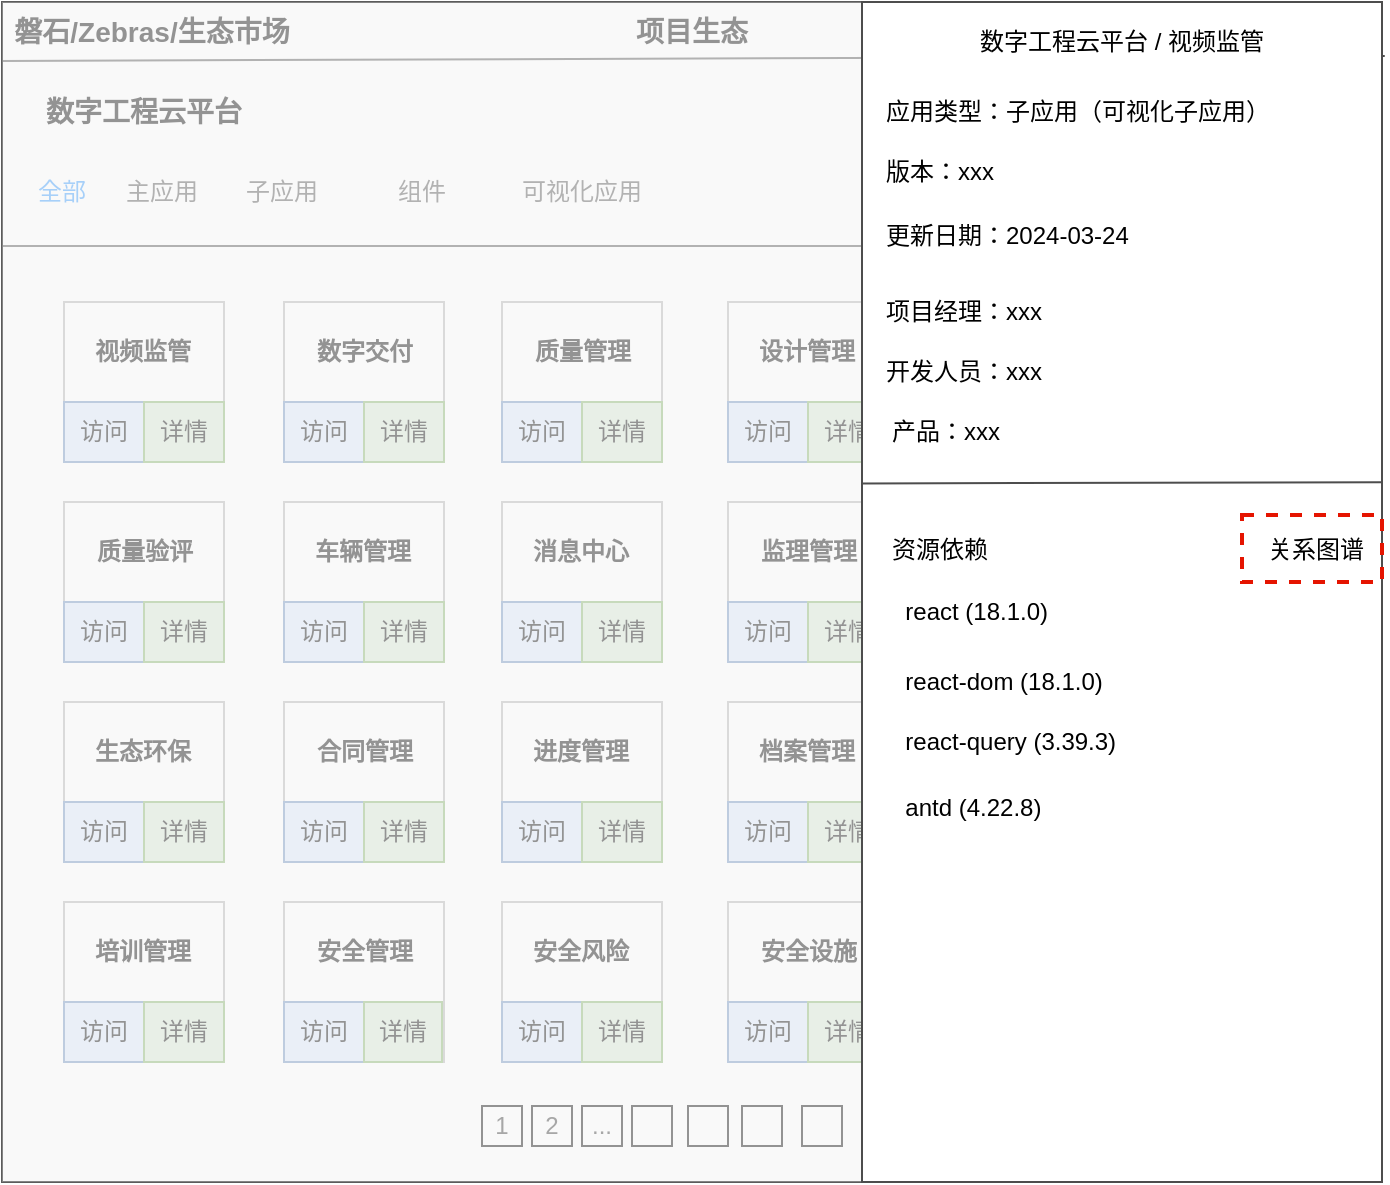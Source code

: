 <mxfile version="23.1.5" type="github">
  <diagram name="第 1 页" id="HMsFE6RniBmFMQwX7OuL">
    <mxGraphModel dx="1325" dy="739" grid="1" gridSize="10" guides="1" tooltips="1" connect="1" arrows="1" fold="1" page="1" pageScale="1" pageWidth="827" pageHeight="1169" math="0" shadow="0">
      <root>
        <mxCell id="0" />
        <mxCell id="1" parent="0" />
        <mxCell id="aMEDheZQiafsRFQI8HD_-119" value="" style="rounded=0;whiteSpace=wrap;html=1;fillColor=none;strokeColor=#4D4D4D;shadow=0;" vertex="1" parent="1">
          <mxGeometry x="70" y="150" width="690" height="590" as="geometry" />
        </mxCell>
        <mxCell id="aMEDheZQiafsRFQI8HD_-120" value="" style="rounded=0;whiteSpace=wrap;html=1;fillColor=none;strokeColor=#4D4D4D;shadow=0;" vertex="1" parent="1">
          <mxGeometry x="70" y="272" width="690" height="468" as="geometry" />
        </mxCell>
        <mxCell id="aMEDheZQiafsRFQI8HD_-121" value="数字工程云平台" style="text;html=1;align=left;verticalAlign=middle;whiteSpace=wrap;rounded=0;shadow=0;fontSize=14;fontStyle=1;" vertex="1" parent="1">
          <mxGeometry x="90" y="190" width="210" height="30" as="geometry" />
        </mxCell>
        <mxCell id="aMEDheZQiafsRFQI8HD_-122" value="项目生态" style="text;html=1;align=center;verticalAlign=middle;whiteSpace=wrap;rounded=0;fontSize=14;fontStyle=1;shadow=0;" vertex="1" parent="1">
          <mxGeometry x="385" y="150" width="60" height="30" as="geometry" />
        </mxCell>
        <mxCell id="aMEDheZQiafsRFQI8HD_-123" value="磐石/Zebras/生态市场" style="text;html=1;align=center;verticalAlign=middle;whiteSpace=wrap;rounded=0;fontSize=14;fontStyle=1;shadow=0;" vertex="1" parent="1">
          <mxGeometry x="70" y="150" width="150" height="30" as="geometry" />
        </mxCell>
        <mxCell id="aMEDheZQiafsRFQI8HD_-124" value="&lt;font color=&quot;#4d4d4d&quot;&gt;&amp;nbsp;输入应用名称检索&lt;/font&gt;" style="text;html=1;align=left;verticalAlign=middle;whiteSpace=wrap;rounded=0;strokeColor=#B3B3B3;shadow=0;" vertex="1" parent="1">
          <mxGeometry x="590" y="344" width="160" height="30" as="geometry" />
        </mxCell>
        <mxCell id="aMEDheZQiafsRFQI8HD_-125" value="全部" style="text;html=1;align=center;verticalAlign=middle;whiteSpace=wrap;rounded=0;fontColor=#3399FF;shadow=0;" vertex="1" parent="1">
          <mxGeometry x="70" y="230" width="60" height="30" as="geometry" />
        </mxCell>
        <mxCell id="aMEDheZQiafsRFQI8HD_-126" value="主应用" style="text;html=1;align=center;verticalAlign=middle;whiteSpace=wrap;rounded=0;fontColor=#4D4D4D;shadow=0;" vertex="1" parent="1">
          <mxGeometry x="130" y="230" width="40" height="30" as="geometry" />
        </mxCell>
        <mxCell id="aMEDheZQiafsRFQI8HD_-127" value="&lt;font&gt;子应用&lt;/font&gt;" style="text;html=1;align=center;verticalAlign=middle;whiteSpace=wrap;rounded=0;shadow=0;fontColor=#4D4D4D;" vertex="1" parent="1">
          <mxGeometry x="190" y="230" width="40" height="30" as="geometry" />
        </mxCell>
        <mxCell id="aMEDheZQiafsRFQI8HD_-128" value="&lt;font&gt;组件&lt;/font&gt;" style="text;html=1;align=center;verticalAlign=middle;whiteSpace=wrap;rounded=0;shadow=0;fontColor=#4D4D4D;" vertex="1" parent="1">
          <mxGeometry x="260" y="230" width="40" height="30" as="geometry" />
        </mxCell>
        <mxCell id="aMEDheZQiafsRFQI8HD_-129" value="&lt;font&gt;可视化应用&lt;/font&gt;" style="text;html=1;align=center;verticalAlign=middle;whiteSpace=wrap;rounded=0;shadow=0;fontColor=#4D4D4D;" vertex="1" parent="1">
          <mxGeometry x="320" y="230" width="80" height="30" as="geometry" />
        </mxCell>
        <mxCell id="aMEDheZQiafsRFQI8HD_-130" value="" style="whiteSpace=wrap;html=1;aspect=fixed;fillColor=none;shadow=0;fontColor=#333333;" vertex="1" parent="1">
          <mxGeometry x="413" y="702" width="20" height="20" as="geometry" />
        </mxCell>
        <mxCell id="aMEDheZQiafsRFQI8HD_-131" value="" style="whiteSpace=wrap;html=1;aspect=fixed;fillColor=none;shadow=0;fontColor=#333333;" vertex="1" parent="1">
          <mxGeometry x="385" y="702" width="20" height="20" as="geometry" />
        </mxCell>
        <mxCell id="aMEDheZQiafsRFQI8HD_-132" value="..." style="whiteSpace=wrap;html=1;aspect=fixed;fillColor=none;shadow=0;fontColor=#333333;" vertex="1" parent="1">
          <mxGeometry x="360" y="702" width="20" height="20" as="geometry" />
        </mxCell>
        <mxCell id="aMEDheZQiafsRFQI8HD_-133" value="2" style="whiteSpace=wrap;html=1;aspect=fixed;fillColor=none;shadow=0;fontColor=#333333;" vertex="1" parent="1">
          <mxGeometry x="335" y="702" width="20" height="20" as="geometry" />
        </mxCell>
        <mxCell id="aMEDheZQiafsRFQI8HD_-134" value="1" style="whiteSpace=wrap;html=1;aspect=fixed;fillColor=none;shadow=0;fontColor=#333333;" vertex="1" parent="1">
          <mxGeometry x="310" y="702" width="20" height="20" as="geometry" />
        </mxCell>
        <mxCell id="aMEDheZQiafsRFQI8HD_-135" value="" style="whiteSpace=wrap;html=1;aspect=fixed;fillColor=none;shadow=0;fontColor=#333333;" vertex="1" parent="1">
          <mxGeometry x="440" y="702" width="20" height="20" as="geometry" />
        </mxCell>
        <mxCell id="aMEDheZQiafsRFQI8HD_-136" value="" style="whiteSpace=wrap;html=1;aspect=fixed;fillColor=none;shadow=0;fontColor=#333333;" vertex="1" parent="1">
          <mxGeometry x="470" y="702" width="20" height="20" as="geometry" />
        </mxCell>
        <mxCell id="aMEDheZQiafsRFQI8HD_-137" value="" style="whiteSpace=wrap;html=1;aspect=fixed;fillColor=none;shadow=0;fontColor=#333333;" vertex="1" parent="1">
          <mxGeometry x="500" y="702" width="20" height="20" as="geometry" />
        </mxCell>
        <mxCell id="aMEDheZQiafsRFQI8HD_-138" value="总计 100 个应用" style="text;html=1;align=center;verticalAlign=middle;whiteSpace=wrap;rounded=0;shadow=0;fontColor=#333333;" vertex="1" parent="1">
          <mxGeometry x="540" y="697" width="110" height="30" as="geometry" />
        </mxCell>
        <mxCell id="aMEDheZQiafsRFQI8HD_-139" value="" style="endArrow=none;html=1;rounded=0;entryX=1.002;entryY=0.034;entryDx=0;entryDy=0;entryPerimeter=0;exitX=0;exitY=0.75;exitDx=0;exitDy=0;strokeColor=#4D4D4D;shadow=0;" edge="1" parent="1">
          <mxGeometry width="50" height="50" relative="1" as="geometry">
            <mxPoint x="70" y="179.5" as="sourcePoint" />
            <mxPoint x="761.38" y="177.06" as="targetPoint" />
          </mxGeometry>
        </mxCell>
        <mxCell id="aMEDheZQiafsRFQI8HD_-140" value="" style="whiteSpace=wrap;html=1;aspect=fixed;fillColor=none;strokeColor=#B3B3B3;shadow=0;" vertex="1" parent="1">
          <mxGeometry x="101" y="300" width="80" height="80" as="geometry" />
        </mxCell>
        <mxCell id="aMEDheZQiafsRFQI8HD_-141" value="" style="whiteSpace=wrap;html=1;aspect=fixed;fillColor=none;strokeColor=#B3B3B3;shadow=0;" vertex="1" parent="1">
          <mxGeometry x="211" y="300" width="80" height="80" as="geometry" />
        </mxCell>
        <mxCell id="aMEDheZQiafsRFQI8HD_-142" value="" style="whiteSpace=wrap;html=1;aspect=fixed;fillColor=none;strokeColor=#B3B3B3;shadow=0;" vertex="1" parent="1">
          <mxGeometry x="101" y="400" width="80" height="80" as="geometry" />
        </mxCell>
        <mxCell id="aMEDheZQiafsRFQI8HD_-143" value="" style="whiteSpace=wrap;html=1;aspect=fixed;fillColor=none;strokeColor=#B3B3B3;shadow=0;" vertex="1" parent="1">
          <mxGeometry x="211" y="400" width="80" height="80" as="geometry" />
        </mxCell>
        <mxCell id="aMEDheZQiafsRFQI8HD_-144" value="" style="whiteSpace=wrap;html=1;aspect=fixed;fillColor=none;strokeColor=#B3B3B3;shadow=0;" vertex="1" parent="1">
          <mxGeometry x="101" y="500" width="80" height="80" as="geometry" />
        </mxCell>
        <mxCell id="aMEDheZQiafsRFQI8HD_-145" value="" style="whiteSpace=wrap;html=1;aspect=fixed;fillColor=none;strokeColor=#B3B3B3;shadow=0;" vertex="1" parent="1">
          <mxGeometry x="101" y="600" width="80" height="80" as="geometry" />
        </mxCell>
        <mxCell id="aMEDheZQiafsRFQI8HD_-146" value="" style="whiteSpace=wrap;html=1;aspect=fixed;fillColor=none;strokeColor=#B3B3B3;shadow=0;" vertex="1" parent="1">
          <mxGeometry x="211" y="500" width="80" height="80" as="geometry" />
        </mxCell>
        <mxCell id="aMEDheZQiafsRFQI8HD_-147" value="" style="whiteSpace=wrap;html=1;aspect=fixed;fillColor=none;strokeColor=#B3B3B3;shadow=0;" vertex="1" parent="1">
          <mxGeometry x="211" y="600" width="80" height="80" as="geometry" />
        </mxCell>
        <mxCell id="aMEDheZQiafsRFQI8HD_-148" value="访问" style="rounded=0;whiteSpace=wrap;html=1;strokeColor=#6c8ebf;fillColor=#dae8fc;shadow=0;" vertex="1" parent="1">
          <mxGeometry x="101" y="350" width="40" height="30" as="geometry" />
        </mxCell>
        <mxCell id="aMEDheZQiafsRFQI8HD_-149" value="详情" style="rounded=0;whiteSpace=wrap;html=1;strokeColor=#82b366;fillColor=#d5e8d4;shadow=0;" vertex="1" parent="1">
          <mxGeometry x="141" y="350" width="40" height="30" as="geometry" />
        </mxCell>
        <mxCell id="aMEDheZQiafsRFQI8HD_-150" value="访问" style="rounded=0;whiteSpace=wrap;html=1;strokeColor=#6c8ebf;fillColor=#dae8fc;shadow=0;" vertex="1" parent="1">
          <mxGeometry x="101" y="450" width="40" height="30" as="geometry" />
        </mxCell>
        <mxCell id="aMEDheZQiafsRFQI8HD_-151" value="详情" style="rounded=0;whiteSpace=wrap;html=1;strokeColor=#82b366;fillColor=#d5e8d4;shadow=0;" vertex="1" parent="1">
          <mxGeometry x="141" y="450" width="40" height="30" as="geometry" />
        </mxCell>
        <mxCell id="aMEDheZQiafsRFQI8HD_-152" value="访问" style="rounded=0;whiteSpace=wrap;html=1;strokeColor=#6c8ebf;fillColor=#dae8fc;shadow=0;" vertex="1" parent="1">
          <mxGeometry x="101" y="550" width="40" height="30" as="geometry" />
        </mxCell>
        <mxCell id="aMEDheZQiafsRFQI8HD_-153" value="详情" style="rounded=0;whiteSpace=wrap;html=1;strokeColor=#82b366;fillColor=#d5e8d4;shadow=0;" vertex="1" parent="1">
          <mxGeometry x="141" y="550" width="40" height="30" as="geometry" />
        </mxCell>
        <mxCell id="aMEDheZQiafsRFQI8HD_-154" value="访问" style="rounded=0;whiteSpace=wrap;html=1;strokeColor=#6c8ebf;fillColor=#dae8fc;shadow=0;" vertex="1" parent="1">
          <mxGeometry x="101" y="650" width="40" height="30" as="geometry" />
        </mxCell>
        <mxCell id="aMEDheZQiafsRFQI8HD_-155" value="详情" style="rounded=0;whiteSpace=wrap;html=1;strokeColor=#82b366;fillColor=#d5e8d4;shadow=0;" vertex="1" parent="1">
          <mxGeometry x="141" y="650" width="40" height="30" as="geometry" />
        </mxCell>
        <mxCell id="aMEDheZQiafsRFQI8HD_-156" value="访问" style="rounded=0;whiteSpace=wrap;html=1;strokeColor=#6c8ebf;fillColor=#dae8fc;shadow=0;" vertex="1" parent="1">
          <mxGeometry x="211" y="650" width="40" height="30" as="geometry" />
        </mxCell>
        <mxCell id="aMEDheZQiafsRFQI8HD_-157" value="详情" style="rounded=0;whiteSpace=wrap;html=1;strokeColor=#82b366;fillColor=#d5e8d4;shadow=0;" vertex="1" parent="1">
          <mxGeometry x="251" y="650" width="39" height="30" as="geometry" />
        </mxCell>
        <mxCell id="aMEDheZQiafsRFQI8HD_-158" value="访问" style="rounded=0;whiteSpace=wrap;html=1;strokeColor=#6c8ebf;fillColor=#dae8fc;shadow=0;" vertex="1" parent="1">
          <mxGeometry x="211" y="550" width="40" height="30" as="geometry" />
        </mxCell>
        <mxCell id="aMEDheZQiafsRFQI8HD_-159" value="详情" style="rounded=0;whiteSpace=wrap;html=1;strokeColor=#82b366;fillColor=#d5e8d4;shadow=0;" vertex="1" parent="1">
          <mxGeometry x="251" y="550" width="40" height="30" as="geometry" />
        </mxCell>
        <mxCell id="aMEDheZQiafsRFQI8HD_-160" value="访问" style="rounded=0;whiteSpace=wrap;html=1;strokeColor=#6c8ebf;fillColor=#dae8fc;shadow=0;" vertex="1" parent="1">
          <mxGeometry x="211" y="450" width="40" height="30" as="geometry" />
        </mxCell>
        <mxCell id="aMEDheZQiafsRFQI8HD_-161" value="详情" style="rounded=0;whiteSpace=wrap;html=1;strokeColor=#82b366;fillColor=#d5e8d4;shadow=0;" vertex="1" parent="1">
          <mxGeometry x="251" y="450" width="40" height="30" as="geometry" />
        </mxCell>
        <mxCell id="aMEDheZQiafsRFQI8HD_-162" value="访问" style="rounded=0;whiteSpace=wrap;html=1;strokeColor=#6c8ebf;fillColor=#dae8fc;shadow=0;" vertex="1" parent="1">
          <mxGeometry x="211" y="350" width="40" height="30" as="geometry" />
        </mxCell>
        <mxCell id="aMEDheZQiafsRFQI8HD_-163" value="详情" style="rounded=0;whiteSpace=wrap;html=1;strokeColor=#82b366;fillColor=#d5e8d4;shadow=0;" vertex="1" parent="1">
          <mxGeometry x="251" y="350" width="40" height="30" as="geometry" />
        </mxCell>
        <mxCell id="aMEDheZQiafsRFQI8HD_-164" value="" style="whiteSpace=wrap;html=1;aspect=fixed;fillColor=none;strokeColor=#B3B3B3;shadow=0;" vertex="1" parent="1">
          <mxGeometry x="320" y="300" width="80" height="80" as="geometry" />
        </mxCell>
        <mxCell id="aMEDheZQiafsRFQI8HD_-165" value="" style="whiteSpace=wrap;html=1;aspect=fixed;fillColor=none;strokeColor=#B3B3B3;shadow=0;" vertex="1" parent="1">
          <mxGeometry x="433" y="300" width="80" height="80" as="geometry" />
        </mxCell>
        <mxCell id="aMEDheZQiafsRFQI8HD_-166" value="" style="whiteSpace=wrap;html=1;aspect=fixed;fillColor=none;strokeColor=#B3B3B3;shadow=0;" vertex="1" parent="1">
          <mxGeometry x="320" y="400" width="80" height="80" as="geometry" />
        </mxCell>
        <mxCell id="aMEDheZQiafsRFQI8HD_-167" value="" style="whiteSpace=wrap;html=1;aspect=fixed;fillColor=none;strokeColor=#B3B3B3;shadow=0;" vertex="1" parent="1">
          <mxGeometry x="433" y="400" width="80" height="80" as="geometry" />
        </mxCell>
        <mxCell id="aMEDheZQiafsRFQI8HD_-168" value="" style="whiteSpace=wrap;html=1;aspect=fixed;fillColor=none;strokeColor=#B3B3B3;shadow=0;" vertex="1" parent="1">
          <mxGeometry x="320" y="500" width="80" height="80" as="geometry" />
        </mxCell>
        <mxCell id="aMEDheZQiafsRFQI8HD_-169" value="" style="whiteSpace=wrap;html=1;aspect=fixed;fillColor=none;strokeColor=#B3B3B3;shadow=0;" vertex="1" parent="1">
          <mxGeometry x="320" y="600" width="80" height="80" as="geometry" />
        </mxCell>
        <mxCell id="aMEDheZQiafsRFQI8HD_-170" value="" style="whiteSpace=wrap;html=1;aspect=fixed;fillColor=none;strokeColor=#B3B3B3;shadow=0;" vertex="1" parent="1">
          <mxGeometry x="433" y="500" width="80" height="80" as="geometry" />
        </mxCell>
        <mxCell id="aMEDheZQiafsRFQI8HD_-171" value="" style="whiteSpace=wrap;html=1;aspect=fixed;fillColor=none;strokeColor=#B3B3B3;shadow=0;" vertex="1" parent="1">
          <mxGeometry x="433" y="600" width="80" height="80" as="geometry" />
        </mxCell>
        <mxCell id="aMEDheZQiafsRFQI8HD_-172" value="访问" style="rounded=0;whiteSpace=wrap;html=1;strokeColor=#6c8ebf;fillColor=#dae8fc;shadow=0;" vertex="1" parent="1">
          <mxGeometry x="320" y="350" width="40" height="30" as="geometry" />
        </mxCell>
        <mxCell id="aMEDheZQiafsRFQI8HD_-173" value="详情" style="rounded=0;whiteSpace=wrap;html=1;strokeColor=#82b366;fillColor=#d5e8d4;shadow=0;" vertex="1" parent="1">
          <mxGeometry x="360" y="350" width="40" height="30" as="geometry" />
        </mxCell>
        <mxCell id="aMEDheZQiafsRFQI8HD_-174" value="访问" style="rounded=0;whiteSpace=wrap;html=1;strokeColor=#6c8ebf;fillColor=#dae8fc;shadow=0;" vertex="1" parent="1">
          <mxGeometry x="320" y="450" width="40" height="30" as="geometry" />
        </mxCell>
        <mxCell id="aMEDheZQiafsRFQI8HD_-175" value="详情" style="rounded=0;whiteSpace=wrap;html=1;strokeColor=#82b366;fillColor=#d5e8d4;shadow=0;" vertex="1" parent="1">
          <mxGeometry x="360" y="450" width="40" height="30" as="geometry" />
        </mxCell>
        <mxCell id="aMEDheZQiafsRFQI8HD_-176" value="访问" style="rounded=0;whiteSpace=wrap;html=1;strokeColor=#6c8ebf;fillColor=#dae8fc;shadow=0;" vertex="1" parent="1">
          <mxGeometry x="320" y="550" width="40" height="30" as="geometry" />
        </mxCell>
        <mxCell id="aMEDheZQiafsRFQI8HD_-177" value="详情" style="rounded=0;whiteSpace=wrap;html=1;strokeColor=#82b366;fillColor=#d5e8d4;shadow=0;" vertex="1" parent="1">
          <mxGeometry x="360" y="550" width="40" height="30" as="geometry" />
        </mxCell>
        <mxCell id="aMEDheZQiafsRFQI8HD_-178" value="访问" style="rounded=0;whiteSpace=wrap;html=1;strokeColor=#6c8ebf;fillColor=#dae8fc;shadow=0;" vertex="1" parent="1">
          <mxGeometry x="320" y="650" width="40" height="30" as="geometry" />
        </mxCell>
        <mxCell id="aMEDheZQiafsRFQI8HD_-179" value="详情" style="rounded=0;whiteSpace=wrap;html=1;strokeColor=#82b366;fillColor=#d5e8d4;shadow=0;" vertex="1" parent="1">
          <mxGeometry x="360" y="650" width="40" height="30" as="geometry" />
        </mxCell>
        <mxCell id="aMEDheZQiafsRFQI8HD_-180" value="访问" style="rounded=0;whiteSpace=wrap;html=1;strokeColor=#6c8ebf;fillColor=#dae8fc;shadow=0;" vertex="1" parent="1">
          <mxGeometry x="433" y="650" width="40" height="30" as="geometry" />
        </mxCell>
        <mxCell id="aMEDheZQiafsRFQI8HD_-181" value="详情" style="rounded=0;whiteSpace=wrap;html=1;strokeColor=#82b366;fillColor=#d5e8d4;shadow=0;" vertex="1" parent="1">
          <mxGeometry x="473" y="650" width="40" height="30" as="geometry" />
        </mxCell>
        <mxCell id="aMEDheZQiafsRFQI8HD_-182" value="访问" style="rounded=0;whiteSpace=wrap;html=1;strokeColor=#6c8ebf;fillColor=#dae8fc;shadow=0;" vertex="1" parent="1">
          <mxGeometry x="433" y="550" width="40" height="30" as="geometry" />
        </mxCell>
        <mxCell id="aMEDheZQiafsRFQI8HD_-183" value="详情" style="rounded=0;whiteSpace=wrap;html=1;strokeColor=#82b366;fillColor=#d5e8d4;shadow=0;" vertex="1" parent="1">
          <mxGeometry x="473" y="550" width="40" height="30" as="geometry" />
        </mxCell>
        <mxCell id="aMEDheZQiafsRFQI8HD_-184" value="访问" style="rounded=0;whiteSpace=wrap;html=1;strokeColor=#6c8ebf;fillColor=#dae8fc;shadow=0;" vertex="1" parent="1">
          <mxGeometry x="433" y="450" width="40" height="30" as="geometry" />
        </mxCell>
        <mxCell id="aMEDheZQiafsRFQI8HD_-185" value="详情" style="rounded=0;whiteSpace=wrap;html=1;strokeColor=#82b366;fillColor=#d5e8d4;shadow=0;" vertex="1" parent="1">
          <mxGeometry x="473" y="450" width="40" height="30" as="geometry" />
        </mxCell>
        <mxCell id="aMEDheZQiafsRFQI8HD_-186" value="访问" style="rounded=0;whiteSpace=wrap;html=1;strokeColor=#6c8ebf;fillColor=#dae8fc;shadow=0;" vertex="1" parent="1">
          <mxGeometry x="433" y="350" width="40" height="30" as="geometry" />
        </mxCell>
        <mxCell id="aMEDheZQiafsRFQI8HD_-187" value="详情" style="rounded=0;whiteSpace=wrap;html=1;strokeColor=#82b366;fillColor=#d5e8d4;shadow=0;" vertex="1" parent="1">
          <mxGeometry x="473" y="350" width="40" height="30" as="geometry" />
        </mxCell>
        <mxCell id="aMEDheZQiafsRFQI8HD_-188" value="" style="whiteSpace=wrap;html=1;aspect=fixed;fillColor=none;strokeColor=#B3B3B3;shadow=0;" vertex="1" parent="1">
          <mxGeometry x="540" y="301" width="80" height="80" as="geometry" />
        </mxCell>
        <mxCell id="aMEDheZQiafsRFQI8HD_-189" value="" style="whiteSpace=wrap;html=1;aspect=fixed;fillColor=none;strokeColor=#B3B3B3;shadow=0;" vertex="1" parent="1">
          <mxGeometry x="650" y="301" width="80" height="80" as="geometry" />
        </mxCell>
        <mxCell id="aMEDheZQiafsRFQI8HD_-190" value="" style="whiteSpace=wrap;html=1;aspect=fixed;fillColor=none;strokeColor=#B3B3B3;shadow=0;" vertex="1" parent="1">
          <mxGeometry x="540" y="401" width="80" height="80" as="geometry" />
        </mxCell>
        <mxCell id="aMEDheZQiafsRFQI8HD_-191" value="" style="whiteSpace=wrap;html=1;aspect=fixed;fillColor=none;strokeColor=#B3B3B3;shadow=0;" vertex="1" parent="1">
          <mxGeometry x="650" y="401" width="80" height="80" as="geometry" />
        </mxCell>
        <mxCell id="aMEDheZQiafsRFQI8HD_-192" value="" style="whiteSpace=wrap;html=1;aspect=fixed;fillColor=none;strokeColor=#B3B3B3;shadow=0;" vertex="1" parent="1">
          <mxGeometry x="540" y="501" width="80" height="80" as="geometry" />
        </mxCell>
        <mxCell id="aMEDheZQiafsRFQI8HD_-193" value="" style="whiteSpace=wrap;html=1;aspect=fixed;fillColor=none;strokeColor=#B3B3B3;shadow=0;" vertex="1" parent="1">
          <mxGeometry x="540" y="601" width="80" height="80" as="geometry" />
        </mxCell>
        <mxCell id="aMEDheZQiafsRFQI8HD_-194" value="" style="whiteSpace=wrap;html=1;aspect=fixed;fillColor=none;strokeColor=#B3B3B3;shadow=0;" vertex="1" parent="1">
          <mxGeometry x="650" y="501" width="80" height="80" as="geometry" />
        </mxCell>
        <mxCell id="aMEDheZQiafsRFQI8HD_-195" value="" style="whiteSpace=wrap;html=1;aspect=fixed;fillColor=none;strokeColor=#B3B3B3;shadow=0;" vertex="1" parent="1">
          <mxGeometry x="650" y="601" width="80" height="80" as="geometry" />
        </mxCell>
        <mxCell id="aMEDheZQiafsRFQI8HD_-196" value="访问" style="rounded=0;whiteSpace=wrap;html=1;strokeColor=#6c8ebf;fillColor=#dae8fc;shadow=0;" vertex="1" parent="1">
          <mxGeometry x="540" y="330" width="40" height="30" as="geometry" />
        </mxCell>
        <mxCell id="aMEDheZQiafsRFQI8HD_-197" value="详情" style="rounded=0;whiteSpace=wrap;html=1;strokeColor=#82b366;fillColor=#d5e8d4;shadow=0;" vertex="1" parent="1">
          <mxGeometry x="580" y="330" width="40" height="30" as="geometry" />
        </mxCell>
        <mxCell id="aMEDheZQiafsRFQI8HD_-198" value="访问" style="rounded=0;whiteSpace=wrap;html=1;strokeColor=#6c8ebf;fillColor=#dae8fc;shadow=0;" vertex="1" parent="1">
          <mxGeometry x="540" y="451" width="40" height="30" as="geometry" />
        </mxCell>
        <mxCell id="aMEDheZQiafsRFQI8HD_-199" value="详情" style="rounded=0;whiteSpace=wrap;html=1;strokeColor=#82b366;fillColor=#d5e8d4;shadow=0;" vertex="1" parent="1">
          <mxGeometry x="580" y="451" width="40" height="30" as="geometry" />
        </mxCell>
        <mxCell id="aMEDheZQiafsRFQI8HD_-200" value="访问" style="rounded=0;whiteSpace=wrap;html=1;strokeColor=#6c8ebf;fillColor=#dae8fc;shadow=0;" vertex="1" parent="1">
          <mxGeometry x="540" y="551" width="40" height="30" as="geometry" />
        </mxCell>
        <mxCell id="aMEDheZQiafsRFQI8HD_-201" value="详情" style="rounded=0;whiteSpace=wrap;html=1;strokeColor=#82b366;fillColor=#d5e8d4;shadow=0;" vertex="1" parent="1">
          <mxGeometry x="580" y="551" width="40" height="30" as="geometry" />
        </mxCell>
        <mxCell id="aMEDheZQiafsRFQI8HD_-202" value="访问" style="rounded=0;whiteSpace=wrap;html=1;strokeColor=#6c8ebf;fillColor=#dae8fc;shadow=0;" vertex="1" parent="1">
          <mxGeometry x="540" y="651" width="40" height="30" as="geometry" />
        </mxCell>
        <mxCell id="aMEDheZQiafsRFQI8HD_-203" value="详情" style="rounded=0;whiteSpace=wrap;html=1;strokeColor=#82b366;fillColor=#d5e8d4;shadow=0;" vertex="1" parent="1">
          <mxGeometry x="580" y="651" width="40" height="30" as="geometry" />
        </mxCell>
        <mxCell id="aMEDheZQiafsRFQI8HD_-204" value="访问" style="rounded=0;whiteSpace=wrap;html=1;strokeColor=#6c8ebf;fillColor=#dae8fc;shadow=0;" vertex="1" parent="1">
          <mxGeometry x="650" y="651" width="40" height="30" as="geometry" />
        </mxCell>
        <mxCell id="aMEDheZQiafsRFQI8HD_-205" value="详情" style="rounded=0;whiteSpace=wrap;html=1;strokeColor=#82b366;fillColor=#d5e8d4;shadow=0;" vertex="1" parent="1">
          <mxGeometry x="690" y="651" width="39" height="30" as="geometry" />
        </mxCell>
        <mxCell id="aMEDheZQiafsRFQI8HD_-206" value="访问" style="rounded=0;whiteSpace=wrap;html=1;strokeColor=#6c8ebf;fillColor=#dae8fc;shadow=0;" vertex="1" parent="1">
          <mxGeometry x="650" y="551" width="40" height="30" as="geometry" />
        </mxCell>
        <mxCell id="aMEDheZQiafsRFQI8HD_-207" value="详情" style="rounded=0;whiteSpace=wrap;html=1;strokeColor=#82b366;fillColor=#d5e8d4;shadow=0;" vertex="1" parent="1">
          <mxGeometry x="690" y="551" width="40" height="30" as="geometry" />
        </mxCell>
        <mxCell id="aMEDheZQiafsRFQI8HD_-208" value="访问" style="rounded=0;whiteSpace=wrap;html=1;strokeColor=#6c8ebf;fillColor=#dae8fc;shadow=0;" vertex="1" parent="1">
          <mxGeometry x="650" y="451" width="40" height="30" as="geometry" />
        </mxCell>
        <mxCell id="aMEDheZQiafsRFQI8HD_-209" value="详情" style="rounded=0;whiteSpace=wrap;html=1;strokeColor=#82b366;fillColor=#d5e8d4;shadow=0;" vertex="1" parent="1">
          <mxGeometry x="690" y="451" width="40" height="30" as="geometry" />
        </mxCell>
        <mxCell id="aMEDheZQiafsRFQI8HD_-210" value="访问" style="rounded=0;whiteSpace=wrap;html=1;strokeColor=#6c8ebf;fillColor=#dae8fc;shadow=0;" vertex="1" parent="1">
          <mxGeometry x="650" y="330" width="40" height="30" as="geometry" />
        </mxCell>
        <mxCell id="aMEDheZQiafsRFQI8HD_-211" value="详情" style="rounded=0;whiteSpace=wrap;html=1;strokeColor=#82b366;fillColor=#d5e8d4;shadow=0;" vertex="1" parent="1">
          <mxGeometry x="690" y="330" width="40" height="30" as="geometry" />
        </mxCell>
        <mxCell id="aMEDheZQiafsRFQI8HD_-212" value="视频监管" style="text;html=1;align=center;verticalAlign=middle;whiteSpace=wrap;rounded=0;fontStyle=1;shadow=0;" vertex="1" parent="1">
          <mxGeometry x="101" y="310" width="79" height="30" as="geometry" />
        </mxCell>
        <mxCell id="aMEDheZQiafsRFQI8HD_-213" value="数字交付" style="text;html=1;align=center;verticalAlign=middle;whiteSpace=wrap;rounded=0;fontStyle=1;shadow=0;" vertex="1" parent="1">
          <mxGeometry x="212" y="310" width="79" height="30" as="geometry" />
        </mxCell>
        <mxCell id="aMEDheZQiafsRFQI8HD_-214" value="质量管理" style="text;html=1;align=center;verticalAlign=middle;whiteSpace=wrap;rounded=0;fontStyle=1;shadow=0;" vertex="1" parent="1">
          <mxGeometry x="321" y="310" width="79" height="30" as="geometry" />
        </mxCell>
        <mxCell id="aMEDheZQiafsRFQI8HD_-215" value="设计管理" style="text;html=1;align=center;verticalAlign=middle;whiteSpace=wrap;rounded=0;fontStyle=1;shadow=0;" vertex="1" parent="1">
          <mxGeometry x="433" y="310" width="79" height="30" as="geometry" />
        </mxCell>
        <mxCell id="aMEDheZQiafsRFQI8HD_-216" value="资料管理" style="text;html=1;align=center;verticalAlign=middle;whiteSpace=wrap;rounded=0;fontStyle=1;shadow=0;" vertex="1" parent="1">
          <mxGeometry x="541" y="445" width="79" height="30" as="geometry" />
        </mxCell>
        <mxCell id="aMEDheZQiafsRFQI8HD_-217" value="物探管理" style="text;html=1;align=center;verticalAlign=middle;whiteSpace=wrap;rounded=0;fontStyle=1;shadow=0;" vertex="1" parent="1">
          <mxGeometry x="651" y="445" width="79" height="30" as="geometry" />
        </mxCell>
        <mxCell id="aMEDheZQiafsRFQI8HD_-218" value="质量验评" style="text;html=1;align=center;verticalAlign=middle;whiteSpace=wrap;rounded=0;fontStyle=1;shadow=0;" vertex="1" parent="1">
          <mxGeometry x="102" y="410" width="79" height="30" as="geometry" />
        </mxCell>
        <mxCell id="aMEDheZQiafsRFQI8HD_-219" value="车辆管理" style="text;html=1;align=center;verticalAlign=middle;whiteSpace=wrap;rounded=0;fontStyle=1;shadow=0;" vertex="1" parent="1">
          <mxGeometry x="211" y="410" width="79" height="30" as="geometry" />
        </mxCell>
        <mxCell id="aMEDheZQiafsRFQI8HD_-220" value="消息中心" style="text;html=1;align=center;verticalAlign=middle;whiteSpace=wrap;rounded=0;fontStyle=1;shadow=0;" vertex="1" parent="1">
          <mxGeometry x="320" y="410" width="79" height="30" as="geometry" />
        </mxCell>
        <mxCell id="aMEDheZQiafsRFQI8HD_-221" value="监理管理" style="text;html=1;align=center;verticalAlign=middle;whiteSpace=wrap;rounded=0;fontStyle=1;shadow=0;" vertex="1" parent="1">
          <mxGeometry x="434" y="410" width="79" height="30" as="geometry" />
        </mxCell>
        <mxCell id="aMEDheZQiafsRFQI8HD_-222" value="材料管理" style="text;html=1;align=center;verticalAlign=middle;whiteSpace=wrap;rounded=0;fontStyle=1;shadow=0;" vertex="1" parent="1">
          <mxGeometry x="540" y="379" width="79" height="30" as="geometry" />
        </mxCell>
        <mxCell id="aMEDheZQiafsRFQI8HD_-223" value="场景管理" style="text;html=1;align=center;verticalAlign=middle;whiteSpace=wrap;rounded=0;fontStyle=1;shadow=0;" vertex="1" parent="1">
          <mxGeometry x="651" y="379" width="79" height="30" as="geometry" />
        </mxCell>
        <mxCell id="aMEDheZQiafsRFQI8HD_-224" value="生态环保" style="text;html=1;align=center;verticalAlign=middle;whiteSpace=wrap;rounded=0;fontStyle=1;shadow=0;" vertex="1" parent="1">
          <mxGeometry x="101" y="510" width="79" height="30" as="geometry" />
        </mxCell>
        <mxCell id="aMEDheZQiafsRFQI8HD_-225" value="合同管理" style="text;html=1;align=center;verticalAlign=middle;whiteSpace=wrap;rounded=0;fontStyle=1;shadow=0;" vertex="1" parent="1">
          <mxGeometry x="212" y="510" width="79" height="30" as="geometry" />
        </mxCell>
        <mxCell id="aMEDheZQiafsRFQI8HD_-226" value="进度管理" style="text;html=1;align=center;verticalAlign=middle;whiteSpace=wrap;rounded=0;fontStyle=1;shadow=0;" vertex="1" parent="1">
          <mxGeometry x="320" y="510" width="79" height="30" as="geometry" />
        </mxCell>
        <mxCell id="aMEDheZQiafsRFQI8HD_-227" value="档案管理" style="text;html=1;align=center;verticalAlign=middle;whiteSpace=wrap;rounded=0;fontStyle=1;shadow=0;" vertex="1" parent="1">
          <mxGeometry x="433" y="510" width="79" height="30" as="geometry" />
        </mxCell>
        <mxCell id="aMEDheZQiafsRFQI8HD_-228" value="分解结构" style="text;html=1;align=center;verticalAlign=middle;whiteSpace=wrap;rounded=0;fontStyle=1;shadow=0;" vertex="1" parent="1">
          <mxGeometry x="541" y="510" width="79" height="30" as="geometry" />
        </mxCell>
        <mxCell id="aMEDheZQiafsRFQI8HD_-229" value="配置表单" style="text;html=1;align=center;verticalAlign=middle;whiteSpace=wrap;rounded=0;fontStyle=1;shadow=0;" vertex="1" parent="1">
          <mxGeometry x="650" y="510" width="79" height="30" as="geometry" />
        </mxCell>
        <mxCell id="aMEDheZQiafsRFQI8HD_-230" value="培训管理" style="text;html=1;align=center;verticalAlign=middle;whiteSpace=wrap;rounded=0;fontStyle=1;shadow=0;" vertex="1" parent="1">
          <mxGeometry x="101" y="610" width="79" height="30" as="geometry" />
        </mxCell>
        <mxCell id="aMEDheZQiafsRFQI8HD_-231" value="安全管理" style="text;html=1;align=center;verticalAlign=middle;whiteSpace=wrap;rounded=0;fontStyle=1;shadow=0;" vertex="1" parent="1">
          <mxGeometry x="212" y="610" width="79" height="30" as="geometry" />
        </mxCell>
        <mxCell id="aMEDheZQiafsRFQI8HD_-232" value="安全风险" style="text;html=1;align=center;verticalAlign=middle;whiteSpace=wrap;rounded=0;fontStyle=1;shadow=0;" vertex="1" parent="1">
          <mxGeometry x="320" y="610" width="79" height="30" as="geometry" />
        </mxCell>
        <mxCell id="aMEDheZQiafsRFQI8HD_-233" value="安全设施" style="text;html=1;align=center;verticalAlign=middle;whiteSpace=wrap;rounded=0;fontStyle=1;shadow=0;" vertex="1" parent="1">
          <mxGeometry x="433.5" y="610" width="79" height="30" as="geometry" />
        </mxCell>
        <mxCell id="aMEDheZQiafsRFQI8HD_-234" value="绿色施工" style="text;html=1;align=center;verticalAlign=middle;whiteSpace=wrap;rounded=0;fontStyle=1;shadow=0;" vertex="1" parent="1">
          <mxGeometry x="541" y="610" width="79" height="30" as="geometry" />
        </mxCell>
        <mxCell id="aMEDheZQiafsRFQI8HD_-235" value="数字记忆" style="text;html=1;align=center;verticalAlign=middle;whiteSpace=wrap;rounded=0;fontStyle=1;shadow=0;" vertex="1" parent="1">
          <mxGeometry x="651" y="610" width="79" height="30" as="geometry" />
        </mxCell>
        <mxCell id="aMEDheZQiafsRFQI8HD_-236" value="" style="rounded=0;whiteSpace=wrap;html=1;fillColor=#f5f5f5;fontColor=#333333;strokeColor=#666666;opacity=60;" vertex="1" parent="1">
          <mxGeometry x="70" y="150" width="690" height="590" as="geometry" />
        </mxCell>
        <mxCell id="aMEDheZQiafsRFQI8HD_-238" value="" style="rounded=0;whiteSpace=wrap;html=1;strokeColor=#4D4D4D;fillColor=default;" vertex="1" parent="1">
          <mxGeometry x="500" y="150" width="260" height="590" as="geometry" />
        </mxCell>
        <mxCell id="aMEDheZQiafsRFQI8HD_-239" value="数字工程云平台 / 视频监管" style="text;html=1;align=center;verticalAlign=middle;whiteSpace=wrap;rounded=0;" vertex="1" parent="1">
          <mxGeometry x="500" y="150" width="260" height="40" as="geometry" />
        </mxCell>
        <mxCell id="aMEDheZQiafsRFQI8HD_-240" value="项目经理：xxx" style="text;html=1;align=left;verticalAlign=middle;whiteSpace=wrap;rounded=0;" vertex="1" parent="1">
          <mxGeometry x="510" y="290" width="240" height="30" as="geometry" />
        </mxCell>
        <mxCell id="aMEDheZQiafsRFQI8HD_-241" value="开发人员：xxx" style="text;html=1;align=left;verticalAlign=middle;whiteSpace=wrap;rounded=0;" vertex="1" parent="1">
          <mxGeometry x="510" y="320" width="240" height="30" as="geometry" />
        </mxCell>
        <mxCell id="aMEDheZQiafsRFQI8HD_-242" value="产品：xxx" style="text;html=1;align=left;verticalAlign=middle;whiteSpace=wrap;rounded=0;" vertex="1" parent="1">
          <mxGeometry x="512.5" y="350" width="240" height="30" as="geometry" />
        </mxCell>
        <mxCell id="aMEDheZQiafsRFQI8HD_-243" value="版本：xxx" style="text;html=1;align=left;verticalAlign=middle;whiteSpace=wrap;rounded=0;" vertex="1" parent="1">
          <mxGeometry x="510" y="220" width="240" height="30" as="geometry" />
        </mxCell>
        <mxCell id="aMEDheZQiafsRFQI8HD_-244" value="更新日期：2024-03-24" style="text;html=1;align=left;verticalAlign=middle;whiteSpace=wrap;rounded=0;" vertex="1" parent="1">
          <mxGeometry x="510" y="252" width="240" height="30" as="geometry" />
        </mxCell>
        <mxCell id="aMEDheZQiafsRFQI8HD_-245" value="应用类型：子应用（可视化子应用）" style="text;html=1;align=left;verticalAlign=middle;whiteSpace=wrap;rounded=0;" vertex="1" parent="1">
          <mxGeometry x="510" y="190" width="240" height="30" as="geometry" />
        </mxCell>
        <mxCell id="aMEDheZQiafsRFQI8HD_-247" value="资源依赖&amp;nbsp; &amp;nbsp; &amp;nbsp; &amp;nbsp; &amp;nbsp; &amp;nbsp; &amp;nbsp; &amp;nbsp; &amp;nbsp; &amp;nbsp; &amp;nbsp; &amp;nbsp; &amp;nbsp; &amp;nbsp; &amp;nbsp; &amp;nbsp; &amp;nbsp; &amp;nbsp; &amp;nbsp; &amp;nbsp; &amp;nbsp; 关系图谱" style="text;html=1;align=left;verticalAlign=middle;whiteSpace=wrap;rounded=0;" vertex="1" parent="1">
          <mxGeometry x="513" y="409" width="240" height="30" as="geometry" />
        </mxCell>
        <mxCell id="aMEDheZQiafsRFQI8HD_-248" value="" style="endArrow=none;html=1;rounded=0;entryX=1;entryY=0.407;entryDx=0;entryDy=0;entryPerimeter=0;exitX=-0.001;exitY=0.408;exitDx=0;exitDy=0;exitPerimeter=0;strokeColor=#4D4D4D;" edge="1" parent="1" source="aMEDheZQiafsRFQI8HD_-238" target="aMEDheZQiafsRFQI8HD_-238">
          <mxGeometry width="50" height="50" relative="1" as="geometry">
            <mxPoint x="500" y="394" as="sourcePoint" />
            <mxPoint x="670" y="370" as="targetPoint" />
          </mxGeometry>
        </mxCell>
        <mxCell id="aMEDheZQiafsRFQI8HD_-263" value="&amp;nbsp; react (18.1.0)" style="text;html=1;align=left;verticalAlign=middle;whiteSpace=wrap;rounded=0;sketch=1;curveFitting=1;jiggle=2;" vertex="1" parent="1">
          <mxGeometry x="512.5" y="440" width="90" height="30" as="geometry" />
        </mxCell>
        <mxCell id="aMEDheZQiafsRFQI8HD_-264" value="&amp;nbsp; react-dom (18.1.0)" style="text;html=1;align=left;verticalAlign=middle;whiteSpace=wrap;rounded=0;sketch=1;curveFitting=1;jiggle=2;" vertex="1" parent="1">
          <mxGeometry x="512.5" y="475" width="110" height="30" as="geometry" />
        </mxCell>
        <mxCell id="aMEDheZQiafsRFQI8HD_-265" value="&amp;nbsp; react-query (3.39.3)" style="text;html=1;align=left;verticalAlign=middle;whiteSpace=wrap;rounded=0;sketch=1;curveFitting=1;jiggle=2;" vertex="1" parent="1">
          <mxGeometry x="512.5" y="505" width="130" height="30" as="geometry" />
        </mxCell>
        <mxCell id="aMEDheZQiafsRFQI8HD_-266" value="&amp;nbsp; antd (4.22.8)" style="text;html=1;align=left;verticalAlign=middle;whiteSpace=wrap;rounded=0;sketch=1;curveFitting=1;jiggle=2;" vertex="1" parent="1">
          <mxGeometry x="512.5" y="538" width="90" height="30" as="geometry" />
        </mxCell>
        <mxCell id="aMEDheZQiafsRFQI8HD_-267" value="" style="rounded=0;whiteSpace=wrap;html=1;fillColor=none;dashed=1;strokeWidth=2;strokeColor=#E51400;" vertex="1" parent="1">
          <mxGeometry x="690" y="406.5" width="70" height="33.5" as="geometry" />
        </mxCell>
      </root>
    </mxGraphModel>
  </diagram>
</mxfile>
